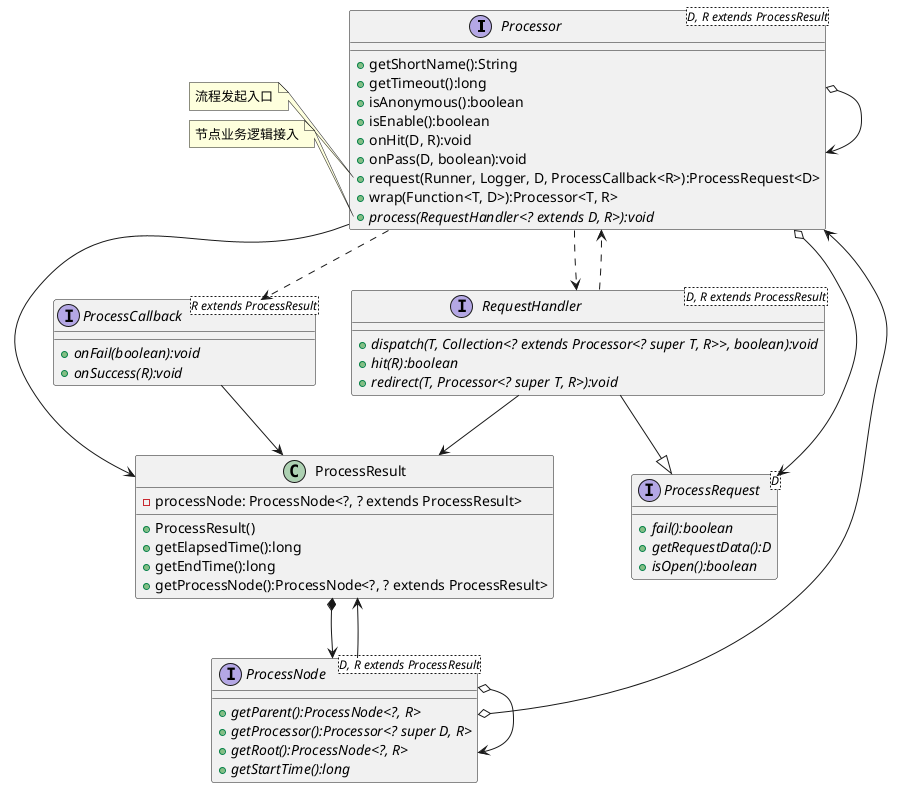 16:48:37: Executing task ':ClassDiagramBuilder.main()'...


> Task :compileJava
注: 某些输入文件使用了未经检查或不安全的操作。
注: 有关详细信息, 请使用 -Xlint:unchecked 重新编译。

> Task :processResources NO-SOURCE
> Task :classes

> Task :ClassDiagramBuilder.main()
@startuml
'https://plantuml.com/class-diagram

interface Processor<D, R extends ProcessResult> {
+getShortName():String
+getTimeout():long
+isAnonymous():boolean
+isEnable():boolean
+onHit(D, R):void
+onPass(D, boolean):void
+request(Runner, Logger, D, ProcessCallback<R>):ProcessRequest<D>
+wrap(Function<T, D>):Processor<T, R>
+{abstract}process(RequestHandler<? extends D, R>):void
}
note left of Processor::"request(Runner, Logger, D, ProcessCallback<R"
流程发起入口
end note
note left of Processor::"process(RequestHandler<? extends D, R"
节点业务逻辑接入
end note
Processor --> ProcessResult
Processor ..> ProcessCallback
Processor o--> ProcessRequest
Processor o--> Processor
Processor ..> RequestHandler

class ProcessResult {
+ProcessResult()
-processNode: ProcessNode<?, ? extends ProcessResult>
+getElapsedTime():long
+getEndTime():long
+getProcessNode():ProcessNode<?, ? extends ProcessResult>
}
ProcessResult *--> ProcessNode

interface ProcessNode<D, R extends ProcessResult> {
+{abstract}getParent():ProcessNode<?, R>
+{abstract}getProcessor():Processor<? super D, R>
+{abstract}getRoot():ProcessNode<?, R>
+{abstract}getStartTime():long
}
ProcessNode --> ProcessResult
ProcessNode o--> ProcessNode
ProcessNode o--> Processor

interface ProcessCallback<R extends ProcessResult> {
+{abstract}onFail(boolean):void
+{abstract}onSuccess(R):void
}
ProcessCallback --> ProcessResult

interface ProcessRequest<D> {
+{abstract}fail():boolean
+{abstract}getRequestData():D
+{abstract}isOpen():boolean
}

interface RequestHandler<D, R extends ProcessResult> {
+{abstract}dispatch(T, Collection<? extends Processor<? super T, R>>, boolean):void
+{abstract}hit(R):boolean
+{abstract}redirect(T, Processor<? super T, R>):void
}
RequestHandler --> ProcessResult
RequestHandler --|> ProcessRequest
RequestHandler ..> Processor
@enduml

BUILD SUCCESSFUL in 0s
2 actionable tasks: 2 executed
16:48:38: Task execution finished ':ClassDiagramBuilder.main()'.
